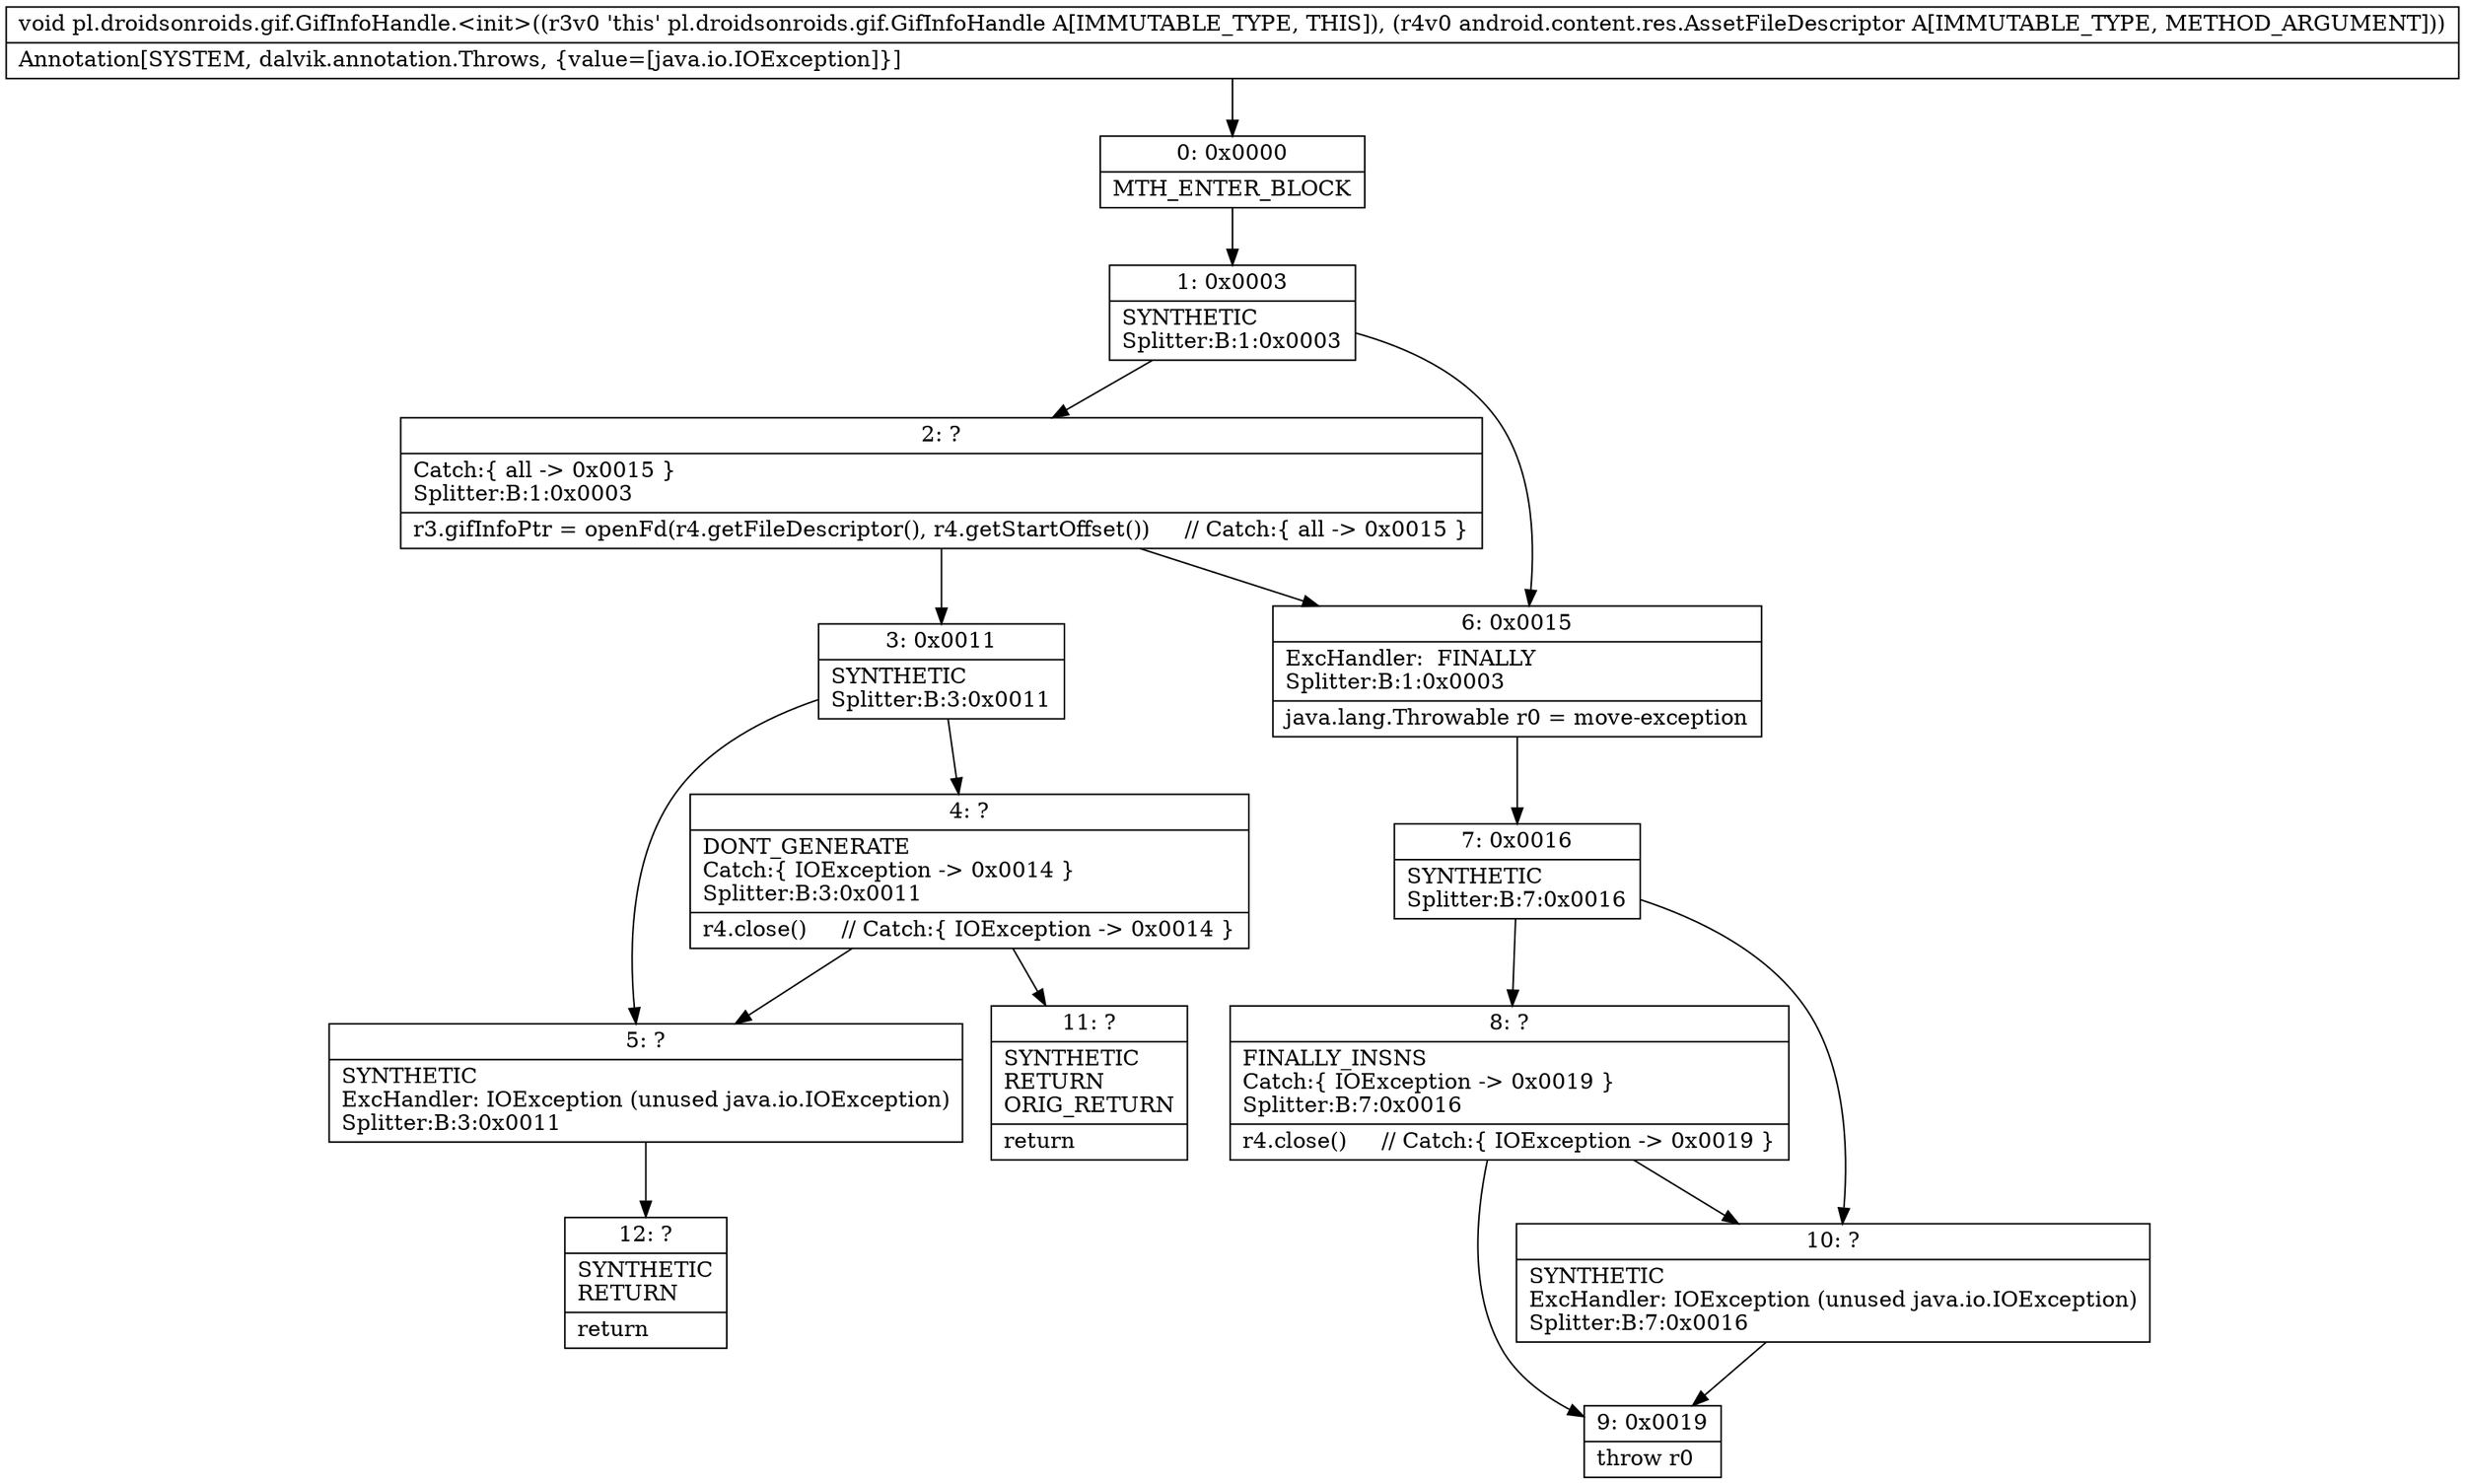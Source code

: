 digraph "CFG forpl.droidsonroids.gif.GifInfoHandle.\<init\>(Landroid\/content\/res\/AssetFileDescriptor;)V" {
Node_0 [shape=record,label="{0\:\ 0x0000|MTH_ENTER_BLOCK\l}"];
Node_1 [shape=record,label="{1\:\ 0x0003|SYNTHETIC\lSplitter:B:1:0x0003\l}"];
Node_2 [shape=record,label="{2\:\ ?|Catch:\{ all \-\> 0x0015 \}\lSplitter:B:1:0x0003\l|r3.gifInfoPtr = openFd(r4.getFileDescriptor(), r4.getStartOffset())     \/\/ Catch:\{ all \-\> 0x0015 \}\l}"];
Node_3 [shape=record,label="{3\:\ 0x0011|SYNTHETIC\lSplitter:B:3:0x0011\l}"];
Node_4 [shape=record,label="{4\:\ ?|DONT_GENERATE\lCatch:\{ IOException \-\> 0x0014 \}\lSplitter:B:3:0x0011\l|r4.close()     \/\/ Catch:\{ IOException \-\> 0x0014 \}\l}"];
Node_5 [shape=record,label="{5\:\ ?|SYNTHETIC\lExcHandler: IOException (unused java.io.IOException)\lSplitter:B:3:0x0011\l}"];
Node_6 [shape=record,label="{6\:\ 0x0015|ExcHandler:  FINALLY\lSplitter:B:1:0x0003\l|java.lang.Throwable r0 = move\-exception\l}"];
Node_7 [shape=record,label="{7\:\ 0x0016|SYNTHETIC\lSplitter:B:7:0x0016\l}"];
Node_8 [shape=record,label="{8\:\ ?|FINALLY_INSNS\lCatch:\{ IOException \-\> 0x0019 \}\lSplitter:B:7:0x0016\l|r4.close()     \/\/ Catch:\{ IOException \-\> 0x0019 \}\l}"];
Node_9 [shape=record,label="{9\:\ 0x0019|throw r0\l}"];
Node_10 [shape=record,label="{10\:\ ?|SYNTHETIC\lExcHandler: IOException (unused java.io.IOException)\lSplitter:B:7:0x0016\l}"];
Node_11 [shape=record,label="{11\:\ ?|SYNTHETIC\lRETURN\lORIG_RETURN\l|return\l}"];
Node_12 [shape=record,label="{12\:\ ?|SYNTHETIC\lRETURN\l|return\l}"];
MethodNode[shape=record,label="{void pl.droidsonroids.gif.GifInfoHandle.\<init\>((r3v0 'this' pl.droidsonroids.gif.GifInfoHandle A[IMMUTABLE_TYPE, THIS]), (r4v0 android.content.res.AssetFileDescriptor A[IMMUTABLE_TYPE, METHOD_ARGUMENT]))  | Annotation[SYSTEM, dalvik.annotation.Throws, \{value=[java.io.IOException]\}]\l}"];
MethodNode -> Node_0;
Node_0 -> Node_1;
Node_1 -> Node_2;
Node_1 -> Node_6;
Node_2 -> Node_3;
Node_2 -> Node_6;
Node_3 -> Node_4;
Node_3 -> Node_5;
Node_4 -> Node_5;
Node_4 -> Node_11;
Node_5 -> Node_12;
Node_6 -> Node_7;
Node_7 -> Node_8;
Node_7 -> Node_10;
Node_8 -> Node_9;
Node_8 -> Node_10;
Node_10 -> Node_9;
}

